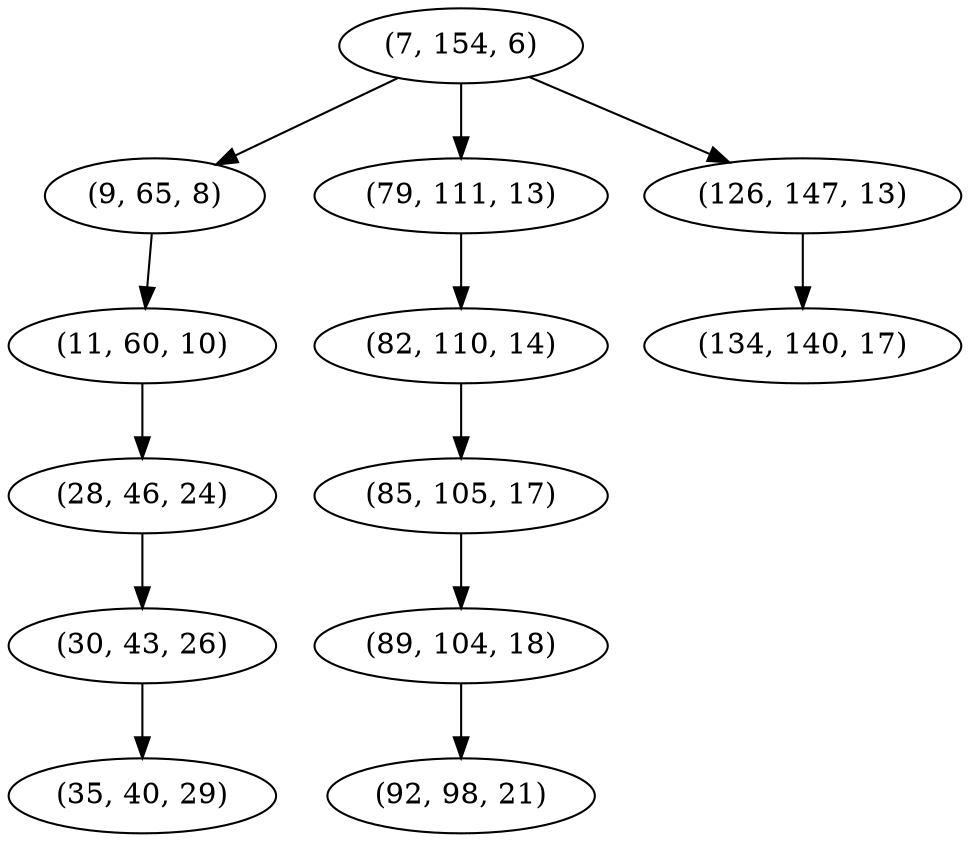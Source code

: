 digraph tree {
    "(7, 154, 6)";
    "(9, 65, 8)";
    "(11, 60, 10)";
    "(28, 46, 24)";
    "(30, 43, 26)";
    "(35, 40, 29)";
    "(79, 111, 13)";
    "(82, 110, 14)";
    "(85, 105, 17)";
    "(89, 104, 18)";
    "(92, 98, 21)";
    "(126, 147, 13)";
    "(134, 140, 17)";
    "(7, 154, 6)" -> "(9, 65, 8)";
    "(7, 154, 6)" -> "(79, 111, 13)";
    "(7, 154, 6)" -> "(126, 147, 13)";
    "(9, 65, 8)" -> "(11, 60, 10)";
    "(11, 60, 10)" -> "(28, 46, 24)";
    "(28, 46, 24)" -> "(30, 43, 26)";
    "(30, 43, 26)" -> "(35, 40, 29)";
    "(79, 111, 13)" -> "(82, 110, 14)";
    "(82, 110, 14)" -> "(85, 105, 17)";
    "(85, 105, 17)" -> "(89, 104, 18)";
    "(89, 104, 18)" -> "(92, 98, 21)";
    "(126, 147, 13)" -> "(134, 140, 17)";
}
